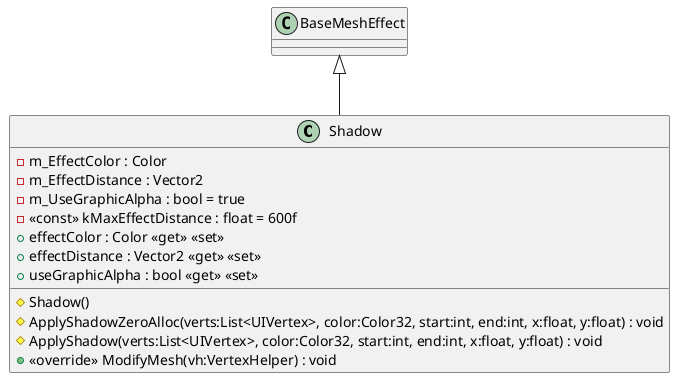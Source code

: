 @startuml
class Shadow {
    - m_EffectColor : Color
    - m_EffectDistance : Vector2
    - m_UseGraphicAlpha : bool = true
    - <<const>> kMaxEffectDistance : float = 600f
    # Shadow()
    + effectColor : Color <<get>> <<set>>
    + effectDistance : Vector2 <<get>> <<set>>
    + useGraphicAlpha : bool <<get>> <<set>>
    # ApplyShadowZeroAlloc(verts:List<UIVertex>, color:Color32, start:int, end:int, x:float, y:float) : void
    # ApplyShadow(verts:List<UIVertex>, color:Color32, start:int, end:int, x:float, y:float) : void
    + <<override>> ModifyMesh(vh:VertexHelper) : void
}
BaseMeshEffect <|-- Shadow
@enduml
